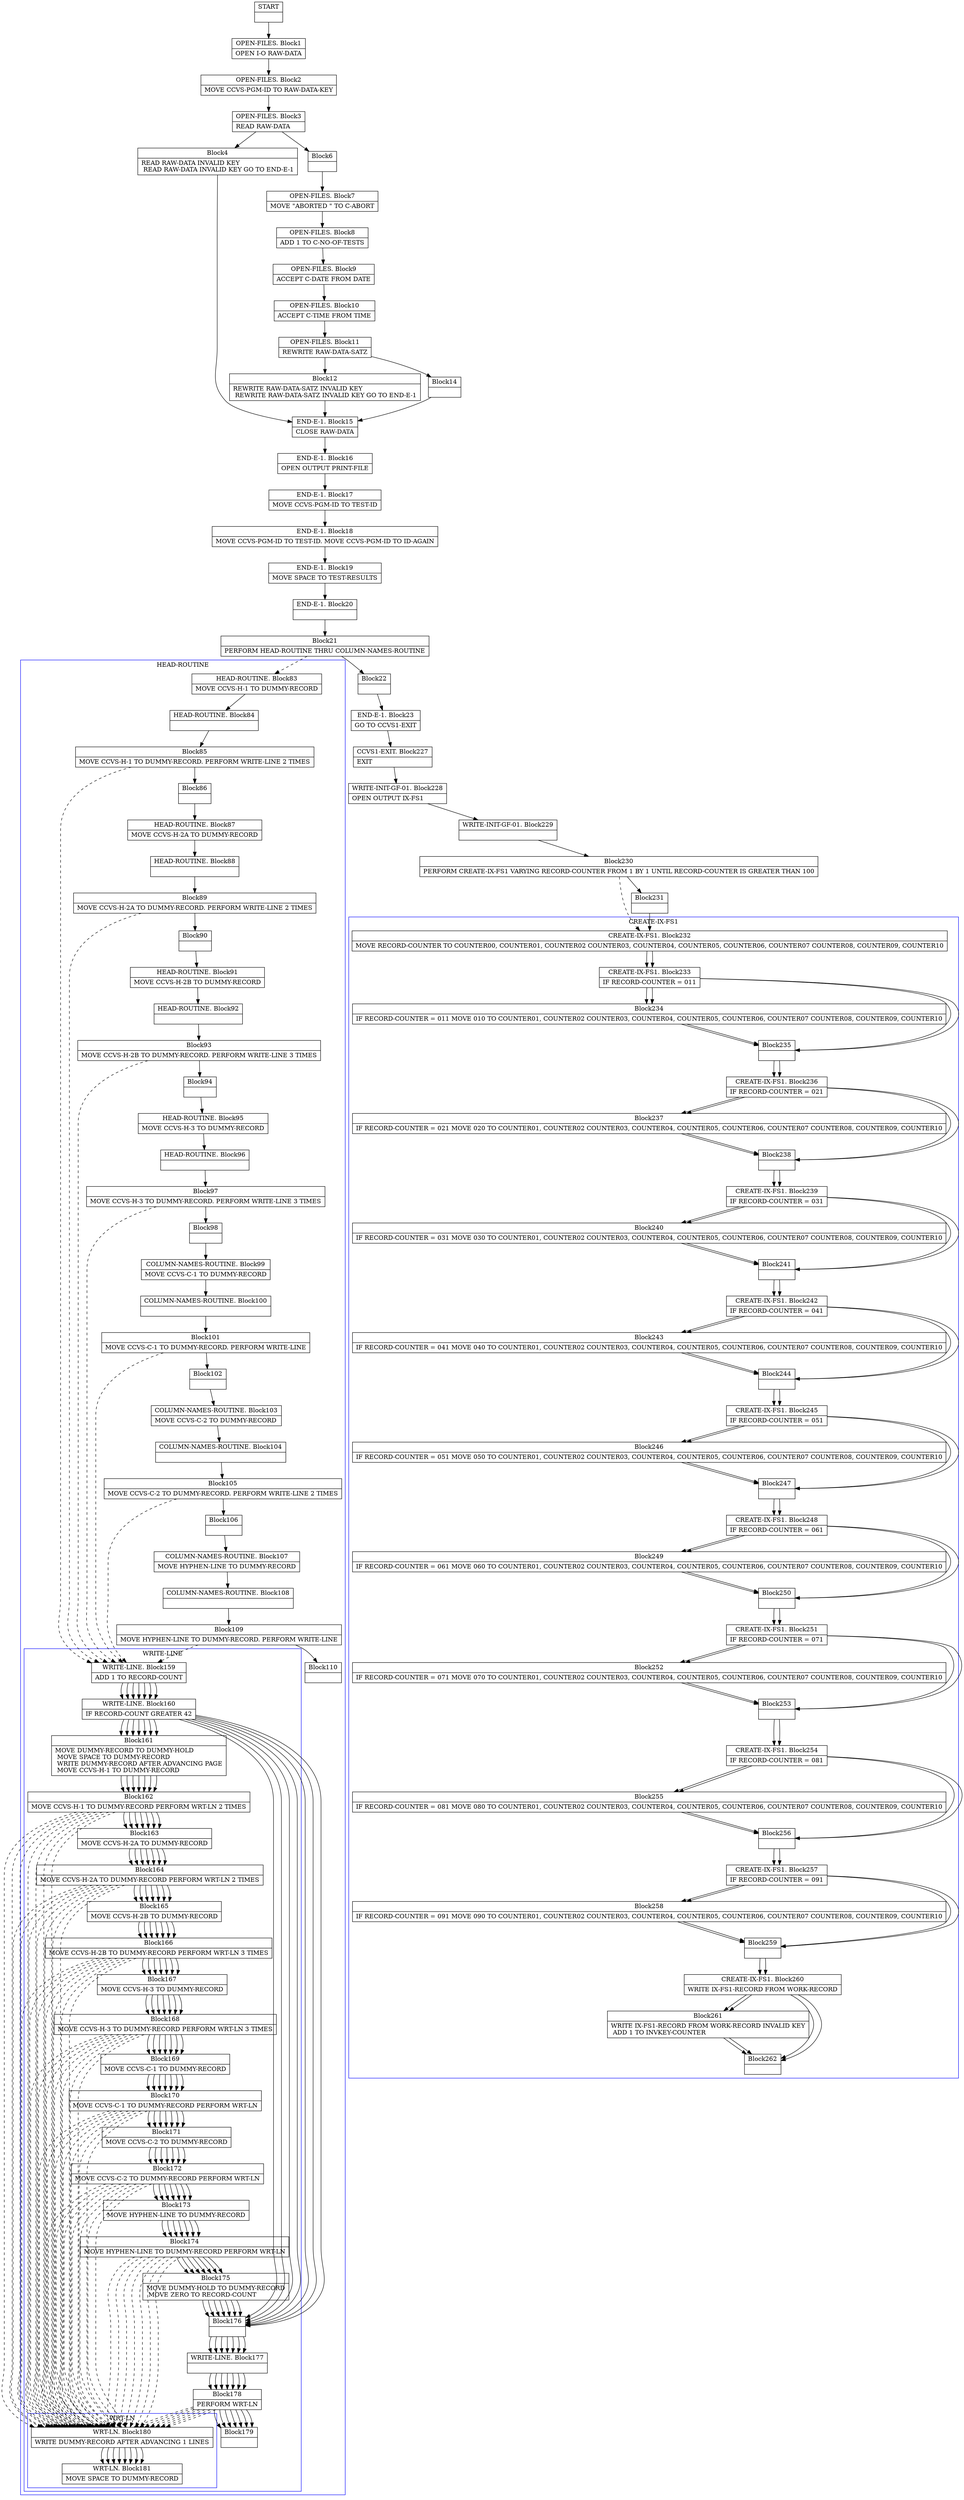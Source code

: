 digraph Cfg {
compound=true;
node [
shape = "record"
]

edge [
arrowtail = "empty"
]
Block0 [
label = "{START|}"
]
Block1 [
label = "{OPEN-FILES. Block1|    OPEN I-O RAW-DATA\l}"
]
Block2 [
label = "{OPEN-FILES. Block2|    MOVE CCVS-PGM-ID TO RAW-DATA-KEY\l}"
]
Block3 [
label = "{OPEN-FILES. Block3|    READ RAW-DATA\l}"
]
Block4 [
label = "{Block4|    READ RAW-DATA INVALID KEY\l    READ RAW-DATA INVALID KEY GO TO END-E-1\l}"
]
Block15 [
label = "{END-E-1. Block15|    CLOSE RAW-DATA\l}"
]
Block16 [
label = "{END-E-1. Block16|    OPEN    OUTPUT PRINT-FILE\l}"
]
Block17 [
label = "{END-E-1. Block17|    MOVE  CCVS-PGM-ID TO TEST-ID\l}"
]
Block18 [
label = "{END-E-1. Block18|    MOVE  CCVS-PGM-ID TO TEST-ID. MOVE CCVS-PGM-ID TO ID-AGAIN\l}"
]
Block19 [
label = "{END-E-1. Block19|    MOVE    SPACE TO TEST-RESULTS\l}"
]
Block20 [
label = "{END-E-1. Block20|}"
]
Block21 [
label = "{Block21|    PERFORM HEAD-ROUTINE THRU COLUMN-NAMES-ROUTINE\l}"
]
subgraph cluster_1{
color = blue;
label = "HEAD-ROUTINE";
Block83 [
label = "{HEAD-ROUTINE. Block83|    MOVE CCVS-H-1  TO DUMMY-RECORD\l}"
]
Block84 [
label = "{HEAD-ROUTINE. Block84|}"
]
Block85 [
label = "{Block85|    MOVE CCVS-H-1  TO DUMMY-RECORD. PERFORM WRITE-LINE 2 TIMES\l}"
]
subgraph cluster_7{
color = blue;
label = "WRITE-LINE";
Block159 [
label = "{WRITE-LINE. Block159|    ADD 1 TO RECORD-COUNT\l}"
]
Block160 [
label = "{WRITE-LINE. Block160|    IF RECORD-COUNT GREATER 42\l}"
]
Block161 [
label = "{Block161|        MOVE DUMMY-RECORD TO DUMMY-HOLD\l        MOVE SPACE TO DUMMY-RECORD\l        WRITE DUMMY-RECORD AFTER ADVANCING PAGE\l        MOVE CCVS-H-1  TO DUMMY-RECORD\l}"
]
Block162 [
label = "{Block162|        MOVE CCVS-H-1  TO DUMMY-RECORD PERFORM WRT-LN 2 TIMES\l}"
]
subgraph cluster_21{
color = blue;
label = "WRT-LN";
Block180 [
label = "{WRT-LN. Block180|    WRITE    DUMMY-RECORD AFTER ADVANCING 1 LINES\l}"
]
Block181 [
label = "{WRT-LN. Block181|    MOVE SPACE TO DUMMY-RECORD\l}"
]
Block180 -> Block181

}
Block162 -> Block180 [style=dashed]

Block163 [
label = "{Block163|        MOVE CCVS-H-2A TO DUMMY-RECORD\l}"
]
Block164 [
label = "{Block164|        MOVE CCVS-H-2A TO DUMMY-RECORD PERFORM WRT-LN 2 TIMES\l}"
]
subgraph cluster_22{
color = blue;
label = "WRT-LN";
Block180 [
label = "{WRT-LN. Block180|    WRITE    DUMMY-RECORD AFTER ADVANCING 1 LINES\l}"
]
Block181 [
label = "{WRT-LN. Block181|    MOVE SPACE TO DUMMY-RECORD\l}"
]
Block180 -> Block181

}
Block164 -> Block180 [style=dashed]

Block165 [
label = "{Block165|        MOVE CCVS-H-2B TO DUMMY-RECORD\l}"
]
Block166 [
label = "{Block166|        MOVE CCVS-H-2B TO DUMMY-RECORD PERFORM WRT-LN 3 TIMES\l}"
]
subgraph cluster_23{
color = blue;
label = "WRT-LN";
Block180 [
label = "{WRT-LN. Block180|    WRITE    DUMMY-RECORD AFTER ADVANCING 1 LINES\l}"
]
Block181 [
label = "{WRT-LN. Block181|    MOVE SPACE TO DUMMY-RECORD\l}"
]
Block180 -> Block181

}
Block166 -> Block180 [style=dashed]

Block167 [
label = "{Block167|        MOVE CCVS-H-3  TO DUMMY-RECORD\l}"
]
Block168 [
label = "{Block168|        MOVE CCVS-H-3  TO DUMMY-RECORD PERFORM WRT-LN 3 TIMES\l}"
]
subgraph cluster_24{
color = blue;
label = "WRT-LN";
Block180 [
label = "{WRT-LN. Block180|    WRITE    DUMMY-RECORD AFTER ADVANCING 1 LINES\l}"
]
Block181 [
label = "{WRT-LN. Block181|    MOVE SPACE TO DUMMY-RECORD\l}"
]
Block180 -> Block181

}
Block168 -> Block180 [style=dashed]

Block169 [
label = "{Block169|        MOVE CCVS-C-1  TO DUMMY-RECORD\l}"
]
Block170 [
label = "{Block170|        MOVE CCVS-C-1  TO DUMMY-RECORD PERFORM WRT-LN\l}"
]
subgraph cluster_25{
color = blue;
label = "WRT-LN";
Block180 [
label = "{WRT-LN. Block180|    WRITE    DUMMY-RECORD AFTER ADVANCING 1 LINES\l}"
]
Block181 [
label = "{WRT-LN. Block181|    MOVE SPACE TO DUMMY-RECORD\l}"
]
Block180 -> Block181

}
Block170 -> Block180 [style=dashed]

Block171 [
label = "{Block171|        MOVE CCVS-C-2  TO DUMMY-RECORD\l}"
]
Block172 [
label = "{Block172|        MOVE CCVS-C-2  TO DUMMY-RECORD PERFORM WRT-LN\l}"
]
subgraph cluster_26{
color = blue;
label = "WRT-LN";
Block180 [
label = "{WRT-LN. Block180|    WRITE    DUMMY-RECORD AFTER ADVANCING 1 LINES\l}"
]
Block181 [
label = "{WRT-LN. Block181|    MOVE SPACE TO DUMMY-RECORD\l}"
]
Block180 -> Block181

}
Block172 -> Block180 [style=dashed]

Block173 [
label = "{Block173|        MOVE HYPHEN-LINE TO DUMMY-RECORD\l}"
]
Block174 [
label = "{Block174|        MOVE HYPHEN-LINE TO DUMMY-RECORD PERFORM WRT-LN\l}"
]
subgraph cluster_27{
color = blue;
label = "WRT-LN";
Block180 [
label = "{WRT-LN. Block180|    WRITE    DUMMY-RECORD AFTER ADVANCING 1 LINES\l}"
]
Block181 [
label = "{WRT-LN. Block181|    MOVE SPACE TO DUMMY-RECORD\l}"
]
Block180 -> Block181

}
Block174 -> Block180 [style=dashed]

Block175 [
label = "{Block175|        MOVE DUMMY-HOLD TO DUMMY-RECORD\l        MOVE ZERO TO RECORD-COUNT\l}"
]
Block176 [
label = "{Block176|}"
]
Block177 [
label = "{WRITE-LINE. Block177|}"
]
Block178 [
label = "{Block178|    PERFORM WRT-LN\l}"
]
subgraph cluster_28{
color = blue;
label = "WRT-LN";
Block180 [
label = "{WRT-LN. Block180|    WRITE    DUMMY-RECORD AFTER ADVANCING 1 LINES\l}"
]
Block181 [
label = "{WRT-LN. Block181|    MOVE SPACE TO DUMMY-RECORD\l}"
]
Block180 -> Block181

}
Block178 -> Block180 [style=dashed]

Block179 [
label = "{Block179|}"
]
Block159 -> Block160
Block160 -> Block161
Block160 -> Block176
Block161 -> Block162
Block162 -> Block163
Block163 -> Block164
Block164 -> Block165
Block165 -> Block166
Block166 -> Block167
Block167 -> Block168
Block168 -> Block169
Block169 -> Block170
Block170 -> Block171
Block171 -> Block172
Block172 -> Block173
Block173 -> Block174
Block174 -> Block175
Block175 -> Block176
Block176 -> Block177
Block177 -> Block178
Block178 -> Block179

}
Block85 -> Block159 [style=dashed]

Block86 [
label = "{Block86|}"
]
Block87 [
label = "{HEAD-ROUTINE. Block87|    MOVE CCVS-H-2A TO DUMMY-RECORD\l}"
]
Block88 [
label = "{HEAD-ROUTINE. Block88|}"
]
Block89 [
label = "{Block89|    MOVE CCVS-H-2A TO DUMMY-RECORD. PERFORM WRITE-LINE 2 TIMES\l}"
]
subgraph cluster_8{
color = blue;
label = "WRITE-LINE";
Block159 [
label = "{WRITE-LINE. Block159|    ADD 1 TO RECORD-COUNT\l}"
]
Block160 [
label = "{WRITE-LINE. Block160|    IF RECORD-COUNT GREATER 42\l}"
]
Block161 [
label = "{Block161|        MOVE DUMMY-RECORD TO DUMMY-HOLD\l        MOVE SPACE TO DUMMY-RECORD\l        WRITE DUMMY-RECORD AFTER ADVANCING PAGE\l        MOVE CCVS-H-1  TO DUMMY-RECORD\l}"
]
Block162 [
label = "{Block162|        MOVE CCVS-H-1  TO DUMMY-RECORD PERFORM WRT-LN 2 TIMES\l}"
]
Block162 -> Block180 [style=dashed]

Block163 [
label = "{Block163|        MOVE CCVS-H-2A TO DUMMY-RECORD\l}"
]
Block164 [
label = "{Block164|        MOVE CCVS-H-2A TO DUMMY-RECORD PERFORM WRT-LN 2 TIMES\l}"
]
Block164 -> Block180 [style=dashed]

Block165 [
label = "{Block165|        MOVE CCVS-H-2B TO DUMMY-RECORD\l}"
]
Block166 [
label = "{Block166|        MOVE CCVS-H-2B TO DUMMY-RECORD PERFORM WRT-LN 3 TIMES\l}"
]
Block166 -> Block180 [style=dashed]

Block167 [
label = "{Block167|        MOVE CCVS-H-3  TO DUMMY-RECORD\l}"
]
Block168 [
label = "{Block168|        MOVE CCVS-H-3  TO DUMMY-RECORD PERFORM WRT-LN 3 TIMES\l}"
]
Block168 -> Block180 [style=dashed]

Block169 [
label = "{Block169|        MOVE CCVS-C-1  TO DUMMY-RECORD\l}"
]
Block170 [
label = "{Block170|        MOVE CCVS-C-1  TO DUMMY-RECORD PERFORM WRT-LN\l}"
]
Block170 -> Block180 [style=dashed]

Block171 [
label = "{Block171|        MOVE CCVS-C-2  TO DUMMY-RECORD\l}"
]
Block172 [
label = "{Block172|        MOVE CCVS-C-2  TO DUMMY-RECORD PERFORM WRT-LN\l}"
]
Block172 -> Block180 [style=dashed]

Block173 [
label = "{Block173|        MOVE HYPHEN-LINE TO DUMMY-RECORD\l}"
]
Block174 [
label = "{Block174|        MOVE HYPHEN-LINE TO DUMMY-RECORD PERFORM WRT-LN\l}"
]
Block174 -> Block180 [style=dashed]

Block175 [
label = "{Block175|        MOVE DUMMY-HOLD TO DUMMY-RECORD\l        MOVE ZERO TO RECORD-COUNT\l}"
]
Block176 [
label = "{Block176|}"
]
Block177 [
label = "{WRITE-LINE. Block177|}"
]
Block178 [
label = "{Block178|    PERFORM WRT-LN\l}"
]
Block178 -> Block180 [style=dashed]

Block179 [
label = "{Block179|}"
]
Block159 -> Block160
Block160 -> Block161
Block160 -> Block176
Block161 -> Block162
Block162 -> Block163
Block163 -> Block164
Block164 -> Block165
Block165 -> Block166
Block166 -> Block167
Block167 -> Block168
Block168 -> Block169
Block169 -> Block170
Block170 -> Block171
Block171 -> Block172
Block172 -> Block173
Block173 -> Block174
Block174 -> Block175
Block175 -> Block176
Block176 -> Block177
Block177 -> Block178
Block178 -> Block179

}
Block89 -> Block159 [style=dashed]

Block90 [
label = "{Block90|}"
]
Block91 [
label = "{HEAD-ROUTINE. Block91|    MOVE CCVS-H-2B TO DUMMY-RECORD\l}"
]
Block92 [
label = "{HEAD-ROUTINE. Block92|}"
]
Block93 [
label = "{Block93|    MOVE CCVS-H-2B TO DUMMY-RECORD. PERFORM WRITE-LINE 3 TIMES\l}"
]
subgraph cluster_9{
color = blue;
label = "WRITE-LINE";
Block159 [
label = "{WRITE-LINE. Block159|    ADD 1 TO RECORD-COUNT\l}"
]
Block160 [
label = "{WRITE-LINE. Block160|    IF RECORD-COUNT GREATER 42\l}"
]
Block161 [
label = "{Block161|        MOVE DUMMY-RECORD TO DUMMY-HOLD\l        MOVE SPACE TO DUMMY-RECORD\l        WRITE DUMMY-RECORD AFTER ADVANCING PAGE\l        MOVE CCVS-H-1  TO DUMMY-RECORD\l}"
]
Block162 [
label = "{Block162|        MOVE CCVS-H-1  TO DUMMY-RECORD PERFORM WRT-LN 2 TIMES\l}"
]
Block162 -> Block180 [style=dashed]

Block163 [
label = "{Block163|        MOVE CCVS-H-2A TO DUMMY-RECORD\l}"
]
Block164 [
label = "{Block164|        MOVE CCVS-H-2A TO DUMMY-RECORD PERFORM WRT-LN 2 TIMES\l}"
]
Block164 -> Block180 [style=dashed]

Block165 [
label = "{Block165|        MOVE CCVS-H-2B TO DUMMY-RECORD\l}"
]
Block166 [
label = "{Block166|        MOVE CCVS-H-2B TO DUMMY-RECORD PERFORM WRT-LN 3 TIMES\l}"
]
Block166 -> Block180 [style=dashed]

Block167 [
label = "{Block167|        MOVE CCVS-H-3  TO DUMMY-RECORD\l}"
]
Block168 [
label = "{Block168|        MOVE CCVS-H-3  TO DUMMY-RECORD PERFORM WRT-LN 3 TIMES\l}"
]
Block168 -> Block180 [style=dashed]

Block169 [
label = "{Block169|        MOVE CCVS-C-1  TO DUMMY-RECORD\l}"
]
Block170 [
label = "{Block170|        MOVE CCVS-C-1  TO DUMMY-RECORD PERFORM WRT-LN\l}"
]
Block170 -> Block180 [style=dashed]

Block171 [
label = "{Block171|        MOVE CCVS-C-2  TO DUMMY-RECORD\l}"
]
Block172 [
label = "{Block172|        MOVE CCVS-C-2  TO DUMMY-RECORD PERFORM WRT-LN\l}"
]
Block172 -> Block180 [style=dashed]

Block173 [
label = "{Block173|        MOVE HYPHEN-LINE TO DUMMY-RECORD\l}"
]
Block174 [
label = "{Block174|        MOVE HYPHEN-LINE TO DUMMY-RECORD PERFORM WRT-LN\l}"
]
Block174 -> Block180 [style=dashed]

Block175 [
label = "{Block175|        MOVE DUMMY-HOLD TO DUMMY-RECORD\l        MOVE ZERO TO RECORD-COUNT\l}"
]
Block176 [
label = "{Block176|}"
]
Block177 [
label = "{WRITE-LINE. Block177|}"
]
Block178 [
label = "{Block178|    PERFORM WRT-LN\l}"
]
Block178 -> Block180 [style=dashed]

Block179 [
label = "{Block179|}"
]
Block159 -> Block160
Block160 -> Block161
Block160 -> Block176
Block161 -> Block162
Block162 -> Block163
Block163 -> Block164
Block164 -> Block165
Block165 -> Block166
Block166 -> Block167
Block167 -> Block168
Block168 -> Block169
Block169 -> Block170
Block170 -> Block171
Block171 -> Block172
Block172 -> Block173
Block173 -> Block174
Block174 -> Block175
Block175 -> Block176
Block176 -> Block177
Block177 -> Block178
Block178 -> Block179

}
Block93 -> Block159 [style=dashed]

Block94 [
label = "{Block94|}"
]
Block95 [
label = "{HEAD-ROUTINE. Block95|    MOVE CCVS-H-3  TO DUMMY-RECORD\l}"
]
Block96 [
label = "{HEAD-ROUTINE. Block96|}"
]
Block97 [
label = "{Block97|    MOVE CCVS-H-3  TO DUMMY-RECORD. PERFORM WRITE-LINE 3 TIMES\l}"
]
subgraph cluster_10{
color = blue;
label = "WRITE-LINE";
Block159 [
label = "{WRITE-LINE. Block159|    ADD 1 TO RECORD-COUNT\l}"
]
Block160 [
label = "{WRITE-LINE. Block160|    IF RECORD-COUNT GREATER 42\l}"
]
Block161 [
label = "{Block161|        MOVE DUMMY-RECORD TO DUMMY-HOLD\l        MOVE SPACE TO DUMMY-RECORD\l        WRITE DUMMY-RECORD AFTER ADVANCING PAGE\l        MOVE CCVS-H-1  TO DUMMY-RECORD\l}"
]
Block162 [
label = "{Block162|        MOVE CCVS-H-1  TO DUMMY-RECORD PERFORM WRT-LN 2 TIMES\l}"
]
Block162 -> Block180 [style=dashed]

Block163 [
label = "{Block163|        MOVE CCVS-H-2A TO DUMMY-RECORD\l}"
]
Block164 [
label = "{Block164|        MOVE CCVS-H-2A TO DUMMY-RECORD PERFORM WRT-LN 2 TIMES\l}"
]
Block164 -> Block180 [style=dashed]

Block165 [
label = "{Block165|        MOVE CCVS-H-2B TO DUMMY-RECORD\l}"
]
Block166 [
label = "{Block166|        MOVE CCVS-H-2B TO DUMMY-RECORD PERFORM WRT-LN 3 TIMES\l}"
]
Block166 -> Block180 [style=dashed]

Block167 [
label = "{Block167|        MOVE CCVS-H-3  TO DUMMY-RECORD\l}"
]
Block168 [
label = "{Block168|        MOVE CCVS-H-3  TO DUMMY-RECORD PERFORM WRT-LN 3 TIMES\l}"
]
Block168 -> Block180 [style=dashed]

Block169 [
label = "{Block169|        MOVE CCVS-C-1  TO DUMMY-RECORD\l}"
]
Block170 [
label = "{Block170|        MOVE CCVS-C-1  TO DUMMY-RECORD PERFORM WRT-LN\l}"
]
Block170 -> Block180 [style=dashed]

Block171 [
label = "{Block171|        MOVE CCVS-C-2  TO DUMMY-RECORD\l}"
]
Block172 [
label = "{Block172|        MOVE CCVS-C-2  TO DUMMY-RECORD PERFORM WRT-LN\l}"
]
Block172 -> Block180 [style=dashed]

Block173 [
label = "{Block173|        MOVE HYPHEN-LINE TO DUMMY-RECORD\l}"
]
Block174 [
label = "{Block174|        MOVE HYPHEN-LINE TO DUMMY-RECORD PERFORM WRT-LN\l}"
]
Block174 -> Block180 [style=dashed]

Block175 [
label = "{Block175|        MOVE DUMMY-HOLD TO DUMMY-RECORD\l        MOVE ZERO TO RECORD-COUNT\l}"
]
Block176 [
label = "{Block176|}"
]
Block177 [
label = "{WRITE-LINE. Block177|}"
]
Block178 [
label = "{Block178|    PERFORM WRT-LN\l}"
]
Block178 -> Block180 [style=dashed]

Block179 [
label = "{Block179|}"
]
Block159 -> Block160
Block160 -> Block161
Block160 -> Block176
Block161 -> Block162
Block162 -> Block163
Block163 -> Block164
Block164 -> Block165
Block165 -> Block166
Block166 -> Block167
Block167 -> Block168
Block168 -> Block169
Block169 -> Block170
Block170 -> Block171
Block171 -> Block172
Block172 -> Block173
Block173 -> Block174
Block174 -> Block175
Block175 -> Block176
Block176 -> Block177
Block177 -> Block178
Block178 -> Block179

}
Block97 -> Block159 [style=dashed]

Block98 [
label = "{Block98|}"
]
Block99 [
label = "{COLUMN-NAMES-ROUTINE. Block99|    MOVE CCVS-C-1 TO DUMMY-RECORD\l}"
]
Block100 [
label = "{COLUMN-NAMES-ROUTINE. Block100|}"
]
Block101 [
label = "{Block101|    MOVE CCVS-C-1 TO DUMMY-RECORD. PERFORM WRITE-LINE\l}"
]
subgraph cluster_11{
color = blue;
label = "WRITE-LINE";
Block159 [
label = "{WRITE-LINE. Block159|    ADD 1 TO RECORD-COUNT\l}"
]
Block160 [
label = "{WRITE-LINE. Block160|    IF RECORD-COUNT GREATER 42\l}"
]
Block161 [
label = "{Block161|        MOVE DUMMY-RECORD TO DUMMY-HOLD\l        MOVE SPACE TO DUMMY-RECORD\l        WRITE DUMMY-RECORD AFTER ADVANCING PAGE\l        MOVE CCVS-H-1  TO DUMMY-RECORD\l}"
]
Block162 [
label = "{Block162|        MOVE CCVS-H-1  TO DUMMY-RECORD PERFORM WRT-LN 2 TIMES\l}"
]
Block162 -> Block180 [style=dashed]

Block163 [
label = "{Block163|        MOVE CCVS-H-2A TO DUMMY-RECORD\l}"
]
Block164 [
label = "{Block164|        MOVE CCVS-H-2A TO DUMMY-RECORD PERFORM WRT-LN 2 TIMES\l}"
]
Block164 -> Block180 [style=dashed]

Block165 [
label = "{Block165|        MOVE CCVS-H-2B TO DUMMY-RECORD\l}"
]
Block166 [
label = "{Block166|        MOVE CCVS-H-2B TO DUMMY-RECORD PERFORM WRT-LN 3 TIMES\l}"
]
Block166 -> Block180 [style=dashed]

Block167 [
label = "{Block167|        MOVE CCVS-H-3  TO DUMMY-RECORD\l}"
]
Block168 [
label = "{Block168|        MOVE CCVS-H-3  TO DUMMY-RECORD PERFORM WRT-LN 3 TIMES\l}"
]
Block168 -> Block180 [style=dashed]

Block169 [
label = "{Block169|        MOVE CCVS-C-1  TO DUMMY-RECORD\l}"
]
Block170 [
label = "{Block170|        MOVE CCVS-C-1  TO DUMMY-RECORD PERFORM WRT-LN\l}"
]
Block170 -> Block180 [style=dashed]

Block171 [
label = "{Block171|        MOVE CCVS-C-2  TO DUMMY-RECORD\l}"
]
Block172 [
label = "{Block172|        MOVE CCVS-C-2  TO DUMMY-RECORD PERFORM WRT-LN\l}"
]
Block172 -> Block180 [style=dashed]

Block173 [
label = "{Block173|        MOVE HYPHEN-LINE TO DUMMY-RECORD\l}"
]
Block174 [
label = "{Block174|        MOVE HYPHEN-LINE TO DUMMY-RECORD PERFORM WRT-LN\l}"
]
Block174 -> Block180 [style=dashed]

Block175 [
label = "{Block175|        MOVE DUMMY-HOLD TO DUMMY-RECORD\l        MOVE ZERO TO RECORD-COUNT\l}"
]
Block176 [
label = "{Block176|}"
]
Block177 [
label = "{WRITE-LINE. Block177|}"
]
Block178 [
label = "{Block178|    PERFORM WRT-LN\l}"
]
Block178 -> Block180 [style=dashed]

Block179 [
label = "{Block179|}"
]
Block159 -> Block160
Block160 -> Block161
Block160 -> Block176
Block161 -> Block162
Block162 -> Block163
Block163 -> Block164
Block164 -> Block165
Block165 -> Block166
Block166 -> Block167
Block167 -> Block168
Block168 -> Block169
Block169 -> Block170
Block170 -> Block171
Block171 -> Block172
Block172 -> Block173
Block173 -> Block174
Block174 -> Block175
Block175 -> Block176
Block176 -> Block177
Block177 -> Block178
Block178 -> Block179

}
Block101 -> Block159 [style=dashed]

Block102 [
label = "{Block102|}"
]
Block103 [
label = "{COLUMN-NAMES-ROUTINE. Block103|    MOVE CCVS-C-2 TO DUMMY-RECORD\l}"
]
Block104 [
label = "{COLUMN-NAMES-ROUTINE. Block104|}"
]
Block105 [
label = "{Block105|    MOVE CCVS-C-2 TO DUMMY-RECORD. PERFORM WRITE-LINE 2 TIMES\l}"
]
subgraph cluster_12{
color = blue;
label = "WRITE-LINE";
Block159 [
label = "{WRITE-LINE. Block159|    ADD 1 TO RECORD-COUNT\l}"
]
Block160 [
label = "{WRITE-LINE. Block160|    IF RECORD-COUNT GREATER 42\l}"
]
Block161 [
label = "{Block161|        MOVE DUMMY-RECORD TO DUMMY-HOLD\l        MOVE SPACE TO DUMMY-RECORD\l        WRITE DUMMY-RECORD AFTER ADVANCING PAGE\l        MOVE CCVS-H-1  TO DUMMY-RECORD\l}"
]
Block162 [
label = "{Block162|        MOVE CCVS-H-1  TO DUMMY-RECORD PERFORM WRT-LN 2 TIMES\l}"
]
Block162 -> Block180 [style=dashed]

Block163 [
label = "{Block163|        MOVE CCVS-H-2A TO DUMMY-RECORD\l}"
]
Block164 [
label = "{Block164|        MOVE CCVS-H-2A TO DUMMY-RECORD PERFORM WRT-LN 2 TIMES\l}"
]
Block164 -> Block180 [style=dashed]

Block165 [
label = "{Block165|        MOVE CCVS-H-2B TO DUMMY-RECORD\l}"
]
Block166 [
label = "{Block166|        MOVE CCVS-H-2B TO DUMMY-RECORD PERFORM WRT-LN 3 TIMES\l}"
]
Block166 -> Block180 [style=dashed]

Block167 [
label = "{Block167|        MOVE CCVS-H-3  TO DUMMY-RECORD\l}"
]
Block168 [
label = "{Block168|        MOVE CCVS-H-3  TO DUMMY-RECORD PERFORM WRT-LN 3 TIMES\l}"
]
Block168 -> Block180 [style=dashed]

Block169 [
label = "{Block169|        MOVE CCVS-C-1  TO DUMMY-RECORD\l}"
]
Block170 [
label = "{Block170|        MOVE CCVS-C-1  TO DUMMY-RECORD PERFORM WRT-LN\l}"
]
Block170 -> Block180 [style=dashed]

Block171 [
label = "{Block171|        MOVE CCVS-C-2  TO DUMMY-RECORD\l}"
]
Block172 [
label = "{Block172|        MOVE CCVS-C-2  TO DUMMY-RECORD PERFORM WRT-LN\l}"
]
Block172 -> Block180 [style=dashed]

Block173 [
label = "{Block173|        MOVE HYPHEN-LINE TO DUMMY-RECORD\l}"
]
Block174 [
label = "{Block174|        MOVE HYPHEN-LINE TO DUMMY-RECORD PERFORM WRT-LN\l}"
]
Block174 -> Block180 [style=dashed]

Block175 [
label = "{Block175|        MOVE DUMMY-HOLD TO DUMMY-RECORD\l        MOVE ZERO TO RECORD-COUNT\l}"
]
Block176 [
label = "{Block176|}"
]
Block177 [
label = "{WRITE-LINE. Block177|}"
]
Block178 [
label = "{Block178|    PERFORM WRT-LN\l}"
]
Block178 -> Block180 [style=dashed]

Block179 [
label = "{Block179|}"
]
Block159 -> Block160
Block160 -> Block161
Block160 -> Block176
Block161 -> Block162
Block162 -> Block163
Block163 -> Block164
Block164 -> Block165
Block165 -> Block166
Block166 -> Block167
Block167 -> Block168
Block168 -> Block169
Block169 -> Block170
Block170 -> Block171
Block171 -> Block172
Block172 -> Block173
Block173 -> Block174
Block174 -> Block175
Block175 -> Block176
Block176 -> Block177
Block177 -> Block178
Block178 -> Block179

}
Block105 -> Block159 [style=dashed]

Block106 [
label = "{Block106|}"
]
Block107 [
label = "{COLUMN-NAMES-ROUTINE. Block107|    MOVE HYPHEN-LINE TO DUMMY-RECORD\l}"
]
Block108 [
label = "{COLUMN-NAMES-ROUTINE. Block108|}"
]
Block109 [
label = "{Block109|    MOVE HYPHEN-LINE TO DUMMY-RECORD. PERFORM WRITE-LINE\l}"
]
subgraph cluster_13{
color = blue;
label = "WRITE-LINE";
Block159 [
label = "{WRITE-LINE. Block159|    ADD 1 TO RECORD-COUNT\l}"
]
Block160 [
label = "{WRITE-LINE. Block160|    IF RECORD-COUNT GREATER 42\l}"
]
Block161 [
label = "{Block161|        MOVE DUMMY-RECORD TO DUMMY-HOLD\l        MOVE SPACE TO DUMMY-RECORD\l        WRITE DUMMY-RECORD AFTER ADVANCING PAGE\l        MOVE CCVS-H-1  TO DUMMY-RECORD\l}"
]
Block162 [
label = "{Block162|        MOVE CCVS-H-1  TO DUMMY-RECORD PERFORM WRT-LN 2 TIMES\l}"
]
Block162 -> Block180 [style=dashed]

Block163 [
label = "{Block163|        MOVE CCVS-H-2A TO DUMMY-RECORD\l}"
]
Block164 [
label = "{Block164|        MOVE CCVS-H-2A TO DUMMY-RECORD PERFORM WRT-LN 2 TIMES\l}"
]
Block164 -> Block180 [style=dashed]

Block165 [
label = "{Block165|        MOVE CCVS-H-2B TO DUMMY-RECORD\l}"
]
Block166 [
label = "{Block166|        MOVE CCVS-H-2B TO DUMMY-RECORD PERFORM WRT-LN 3 TIMES\l}"
]
Block166 -> Block180 [style=dashed]

Block167 [
label = "{Block167|        MOVE CCVS-H-3  TO DUMMY-RECORD\l}"
]
Block168 [
label = "{Block168|        MOVE CCVS-H-3  TO DUMMY-RECORD PERFORM WRT-LN 3 TIMES\l}"
]
Block168 -> Block180 [style=dashed]

Block169 [
label = "{Block169|        MOVE CCVS-C-1  TO DUMMY-RECORD\l}"
]
Block170 [
label = "{Block170|        MOVE CCVS-C-1  TO DUMMY-RECORD PERFORM WRT-LN\l}"
]
Block170 -> Block180 [style=dashed]

Block171 [
label = "{Block171|        MOVE CCVS-C-2  TO DUMMY-RECORD\l}"
]
Block172 [
label = "{Block172|        MOVE CCVS-C-2  TO DUMMY-RECORD PERFORM WRT-LN\l}"
]
Block172 -> Block180 [style=dashed]

Block173 [
label = "{Block173|        MOVE HYPHEN-LINE TO DUMMY-RECORD\l}"
]
Block174 [
label = "{Block174|        MOVE HYPHEN-LINE TO DUMMY-RECORD PERFORM WRT-LN\l}"
]
Block174 -> Block180 [style=dashed]

Block175 [
label = "{Block175|        MOVE DUMMY-HOLD TO DUMMY-RECORD\l        MOVE ZERO TO RECORD-COUNT\l}"
]
Block176 [
label = "{Block176|}"
]
Block177 [
label = "{WRITE-LINE. Block177|}"
]
Block178 [
label = "{Block178|    PERFORM WRT-LN\l}"
]
Block178 -> Block180 [style=dashed]

Block179 [
label = "{Block179|}"
]
Block159 -> Block160
Block160 -> Block161
Block160 -> Block176
Block161 -> Block162
Block162 -> Block163
Block163 -> Block164
Block164 -> Block165
Block165 -> Block166
Block166 -> Block167
Block167 -> Block168
Block168 -> Block169
Block169 -> Block170
Block170 -> Block171
Block171 -> Block172
Block172 -> Block173
Block173 -> Block174
Block174 -> Block175
Block175 -> Block176
Block176 -> Block177
Block177 -> Block178
Block178 -> Block179

}
Block109 -> Block159 [style=dashed]

Block110 [
label = "{Block110|}"
]
Block83 -> Block84
Block84 -> Block85
Block85 -> Block86
Block86 -> Block87
Block87 -> Block88
Block88 -> Block89
Block89 -> Block90
Block90 -> Block91
Block91 -> Block92
Block92 -> Block93
Block93 -> Block94
Block94 -> Block95
Block95 -> Block96
Block96 -> Block97
Block97 -> Block98
Block98 -> Block99
Block99 -> Block100
Block100 -> Block101
Block101 -> Block102
Block102 -> Block103
Block103 -> Block104
Block104 -> Block105
Block105 -> Block106
Block106 -> Block107
Block107 -> Block108
Block108 -> Block109
Block109 -> Block110

}
Block21 -> Block83 [style=dashed]

Block22 [
label = "{Block22|}"
]
Block23 [
label = "{END-E-1. Block23|    GO TO CCVS1-EXIT\l}"
]
Block227 [
label = "{CCVS1-EXIT. Block227|    EXIT\l}"
]
Block228 [
label = "{WRITE-INIT-GF-01. Block228|    OPEN OUTPUT IX-FS1\l}"
]
Block229 [
label = "{WRITE-INIT-GF-01. Block229|}"
]
Block230 [
label = "{Block230|    PERFORM CREATE-IX-FS1 VARYING RECORD-COUNTER FROM 1 BY 1         UNTIL RECORD-COUNTER IS GREATER THAN 100\l}"
]
subgraph cluster_34{
color = blue;
label = "CREATE-IX-FS1";
Block232 [
label = "{CREATE-IX-FS1. Block232|    MOVE RECORD-COUNTER TO COUNTER00, COUNTER01, COUNTER02         COUNTER03, COUNTER04, COUNTER05, COUNTER06, COUNTER07         COUNTER08, COUNTER09, COUNTER10\l}"
]
Block233 [
label = "{CREATE-IX-FS1. Block233|    IF RECORD-COUNTER = 011\l}"
]
Block234 [
label = "{Block234|    IF RECORD-COUNTER = 011 MOVE 010 TO COUNTER01, COUNTER02         COUNTER03, COUNTER04, COUNTER05, COUNTER06, COUNTER07         COUNTER08, COUNTER09, COUNTER10\l}"
]
Block235 [
label = "{Block235|}"
]
Block236 [
label = "{CREATE-IX-FS1. Block236|    IF RECORD-COUNTER = 021\l}"
]
Block237 [
label = "{Block237|    IF RECORD-COUNTER = 021 MOVE 020 TO COUNTER01, COUNTER02         COUNTER03, COUNTER04, COUNTER05, COUNTER06, COUNTER07         COUNTER08, COUNTER09, COUNTER10\l}"
]
Block238 [
label = "{Block238|}"
]
Block239 [
label = "{CREATE-IX-FS1. Block239|    IF RECORD-COUNTER = 031\l}"
]
Block240 [
label = "{Block240|    IF RECORD-COUNTER = 031 MOVE 030 TO COUNTER01, COUNTER02         COUNTER03, COUNTER04, COUNTER05, COUNTER06, COUNTER07         COUNTER08, COUNTER09, COUNTER10\l}"
]
Block241 [
label = "{Block241|}"
]
Block242 [
label = "{CREATE-IX-FS1. Block242|    IF RECORD-COUNTER = 041\l}"
]
Block243 [
label = "{Block243|    IF RECORD-COUNTER = 041 MOVE 040 TO COUNTER01, COUNTER02         COUNTER03, COUNTER04, COUNTER05, COUNTER06, COUNTER07         COUNTER08, COUNTER09, COUNTER10\l}"
]
Block244 [
label = "{Block244|}"
]
Block245 [
label = "{CREATE-IX-FS1. Block245|    IF RECORD-COUNTER = 051\l}"
]
Block246 [
label = "{Block246|    IF RECORD-COUNTER = 051 MOVE 050 TO COUNTER01, COUNTER02         COUNTER03, COUNTER04, COUNTER05, COUNTER06, COUNTER07         COUNTER08, COUNTER09, COUNTER10\l}"
]
Block247 [
label = "{Block247|}"
]
Block248 [
label = "{CREATE-IX-FS1. Block248|    IF RECORD-COUNTER = 061\l}"
]
Block249 [
label = "{Block249|    IF RECORD-COUNTER = 061 MOVE 060 TO COUNTER01, COUNTER02         COUNTER03, COUNTER04, COUNTER05, COUNTER06, COUNTER07         COUNTER08, COUNTER09, COUNTER10\l}"
]
Block250 [
label = "{Block250|}"
]
Block251 [
label = "{CREATE-IX-FS1. Block251|    IF RECORD-COUNTER = 071\l}"
]
Block252 [
label = "{Block252|    IF RECORD-COUNTER = 071 MOVE 070 TO COUNTER01, COUNTER02         COUNTER03, COUNTER04, COUNTER05, COUNTER06, COUNTER07         COUNTER08, COUNTER09, COUNTER10\l}"
]
Block253 [
label = "{Block253|}"
]
Block254 [
label = "{CREATE-IX-FS1. Block254|    IF RECORD-COUNTER = 081\l}"
]
Block255 [
label = "{Block255|    IF RECORD-COUNTER = 081 MOVE 080 TO COUNTER01, COUNTER02         COUNTER03, COUNTER04, COUNTER05, COUNTER06, COUNTER07         COUNTER08, COUNTER09, COUNTER10\l}"
]
Block256 [
label = "{Block256|}"
]
Block257 [
label = "{CREATE-IX-FS1. Block257|    IF RECORD-COUNTER = 091\l}"
]
Block258 [
label = "{Block258|    IF RECORD-COUNTER = 091 MOVE 090 TO COUNTER01, COUNTER02         COUNTER03, COUNTER04, COUNTER05, COUNTER06, COUNTER07         COUNTER08, COUNTER09, COUNTER10\l}"
]
Block259 [
label = "{Block259|}"
]
Block260 [
label = "{CREATE-IX-FS1. Block260|    WRITE IX-FS1-RECORD FROM WORK-RECORD\l}"
]
Block261 [
label = "{Block261|    WRITE IX-FS1-RECORD FROM WORK-RECORD INVALID KEY\l       ADD 1 TO INVKEY-COUNTER\l}"
]
Block262 [
label = "{Block262|}"
]
Block232 -> Block233
Block233 -> Block234
Block233 -> Block235
Block234 -> Block235
Block235 -> Block236
Block236 -> Block237
Block236 -> Block238
Block237 -> Block238
Block238 -> Block239
Block239 -> Block240
Block239 -> Block241
Block240 -> Block241
Block241 -> Block242
Block242 -> Block243
Block242 -> Block244
Block243 -> Block244
Block244 -> Block245
Block245 -> Block246
Block245 -> Block247
Block246 -> Block247
Block247 -> Block248
Block248 -> Block249
Block248 -> Block250
Block249 -> Block250
Block250 -> Block251
Block251 -> Block252
Block251 -> Block253
Block252 -> Block253
Block253 -> Block254
Block254 -> Block255
Block254 -> Block256
Block255 -> Block256
Block256 -> Block257
Block257 -> Block258
Block257 -> Block259
Block258 -> Block259
Block259 -> Block260
Block260 -> Block261
Block260 -> Block262
Block261 -> Block262

}
Block230 -> Block232 [style=dashed]

Block231 [
label = "{Block231|}"
]
Block232 [
label = "{CREATE-IX-FS1. Block232|    MOVE RECORD-COUNTER TO COUNTER00, COUNTER01, COUNTER02         COUNTER03, COUNTER04, COUNTER05, COUNTER06, COUNTER07         COUNTER08, COUNTER09, COUNTER10\l}"
]
Block233 [
label = "{CREATE-IX-FS1. Block233|    IF RECORD-COUNTER = 011\l}"
]
Block234 [
label = "{Block234|    IF RECORD-COUNTER = 011 MOVE 010 TO COUNTER01, COUNTER02         COUNTER03, COUNTER04, COUNTER05, COUNTER06, COUNTER07         COUNTER08, COUNTER09, COUNTER10\l}"
]
Block235 [
label = "{Block235|}"
]
Block236 [
label = "{CREATE-IX-FS1. Block236|    IF RECORD-COUNTER = 021\l}"
]
Block237 [
label = "{Block237|    IF RECORD-COUNTER = 021 MOVE 020 TO COUNTER01, COUNTER02         COUNTER03, COUNTER04, COUNTER05, COUNTER06, COUNTER07         COUNTER08, COUNTER09, COUNTER10\l}"
]
Block238 [
label = "{Block238|}"
]
Block239 [
label = "{CREATE-IX-FS1. Block239|    IF RECORD-COUNTER = 031\l}"
]
Block240 [
label = "{Block240|    IF RECORD-COUNTER = 031 MOVE 030 TO COUNTER01, COUNTER02         COUNTER03, COUNTER04, COUNTER05, COUNTER06, COUNTER07         COUNTER08, COUNTER09, COUNTER10\l}"
]
Block241 [
label = "{Block241|}"
]
Block242 [
label = "{CREATE-IX-FS1. Block242|    IF RECORD-COUNTER = 041\l}"
]
Block243 [
label = "{Block243|    IF RECORD-COUNTER = 041 MOVE 040 TO COUNTER01, COUNTER02         COUNTER03, COUNTER04, COUNTER05, COUNTER06, COUNTER07         COUNTER08, COUNTER09, COUNTER10\l}"
]
Block244 [
label = "{Block244|}"
]
Block245 [
label = "{CREATE-IX-FS1. Block245|    IF RECORD-COUNTER = 051\l}"
]
Block246 [
label = "{Block246|    IF RECORD-COUNTER = 051 MOVE 050 TO COUNTER01, COUNTER02         COUNTER03, COUNTER04, COUNTER05, COUNTER06, COUNTER07         COUNTER08, COUNTER09, COUNTER10\l}"
]
Block247 [
label = "{Block247|}"
]
Block248 [
label = "{CREATE-IX-FS1. Block248|    IF RECORD-COUNTER = 061\l}"
]
Block249 [
label = "{Block249|    IF RECORD-COUNTER = 061 MOVE 060 TO COUNTER01, COUNTER02         COUNTER03, COUNTER04, COUNTER05, COUNTER06, COUNTER07         COUNTER08, COUNTER09, COUNTER10\l}"
]
Block250 [
label = "{Block250|}"
]
Block251 [
label = "{CREATE-IX-FS1. Block251|    IF RECORD-COUNTER = 071\l}"
]
Block252 [
label = "{Block252|    IF RECORD-COUNTER = 071 MOVE 070 TO COUNTER01, COUNTER02         COUNTER03, COUNTER04, COUNTER05, COUNTER06, COUNTER07         COUNTER08, COUNTER09, COUNTER10\l}"
]
Block253 [
label = "{Block253|}"
]
Block254 [
label = "{CREATE-IX-FS1. Block254|    IF RECORD-COUNTER = 081\l}"
]
Block255 [
label = "{Block255|    IF RECORD-COUNTER = 081 MOVE 080 TO COUNTER01, COUNTER02         COUNTER03, COUNTER04, COUNTER05, COUNTER06, COUNTER07         COUNTER08, COUNTER09, COUNTER10\l}"
]
Block256 [
label = "{Block256|}"
]
Block257 [
label = "{CREATE-IX-FS1. Block257|    IF RECORD-COUNTER = 091\l}"
]
Block258 [
label = "{Block258|    IF RECORD-COUNTER = 091 MOVE 090 TO COUNTER01, COUNTER02         COUNTER03, COUNTER04, COUNTER05, COUNTER06, COUNTER07         COUNTER08, COUNTER09, COUNTER10\l}"
]
Block259 [
label = "{Block259|}"
]
Block260 [
label = "{CREATE-IX-FS1. Block260|    WRITE IX-FS1-RECORD FROM WORK-RECORD\l}"
]
Block261 [
label = "{Block261|    WRITE IX-FS1-RECORD FROM WORK-RECORD INVALID KEY\l       ADD 1 TO INVKEY-COUNTER\l}"
]
Block262 [
label = "{Block262|}"
]
Block6 [
label = "{Block6|}"
]
Block7 [
label = "{OPEN-FILES. Block7|    MOVE \"ABORTED \" TO C-ABORT\l}"
]
Block8 [
label = "{OPEN-FILES. Block8|    ADD 1 TO C-NO-OF-TESTS\l}"
]
Block9 [
label = "{OPEN-FILES. Block9|    ACCEPT C-DATE  FROM DATE\l}"
]
Block10 [
label = "{OPEN-FILES. Block10|    ACCEPT C-TIME  FROM TIME\l}"
]
Block11 [
label = "{OPEN-FILES. Block11|    REWRITE RAW-DATA-SATZ\l}"
]
Block12 [
label = "{Block12|    REWRITE RAW-DATA-SATZ INVALID KEY\l    REWRITE RAW-DATA-SATZ INVALID KEY GO TO END-E-1\l}"
]
Block14 [
label = "{Block14|}"
]
Block0 -> Block1
Block1 -> Block2
Block2 -> Block3
Block3 -> Block4
Block3 -> Block6
Block4 -> Block15
Block15 -> Block16
Block16 -> Block17
Block17 -> Block18
Block18 -> Block19
Block19 -> Block20
Block20 -> Block21
Block21 -> Block22
Block22 -> Block23
Block23 -> Block227
Block227 -> Block228
Block228 -> Block229
Block229 -> Block230
Block230 -> Block231
Block231 -> Block232
Block232 -> Block233
Block233 -> Block234
Block233 -> Block235
Block234 -> Block235
Block235 -> Block236
Block236 -> Block237
Block236 -> Block238
Block237 -> Block238
Block238 -> Block239
Block239 -> Block240
Block239 -> Block241
Block240 -> Block241
Block241 -> Block242
Block242 -> Block243
Block242 -> Block244
Block243 -> Block244
Block244 -> Block245
Block245 -> Block246
Block245 -> Block247
Block246 -> Block247
Block247 -> Block248
Block248 -> Block249
Block248 -> Block250
Block249 -> Block250
Block250 -> Block251
Block251 -> Block252
Block251 -> Block253
Block252 -> Block253
Block253 -> Block254
Block254 -> Block255
Block254 -> Block256
Block255 -> Block256
Block256 -> Block257
Block257 -> Block258
Block257 -> Block259
Block258 -> Block259
Block259 -> Block260
Block260 -> Block261
Block260 -> Block262
Block261 -> Block262
Block6 -> Block7
Block7 -> Block8
Block8 -> Block9
Block9 -> Block10
Block10 -> Block11
Block11 -> Block12
Block11 -> Block14
Block12 -> Block15
Block14 -> Block15

}
